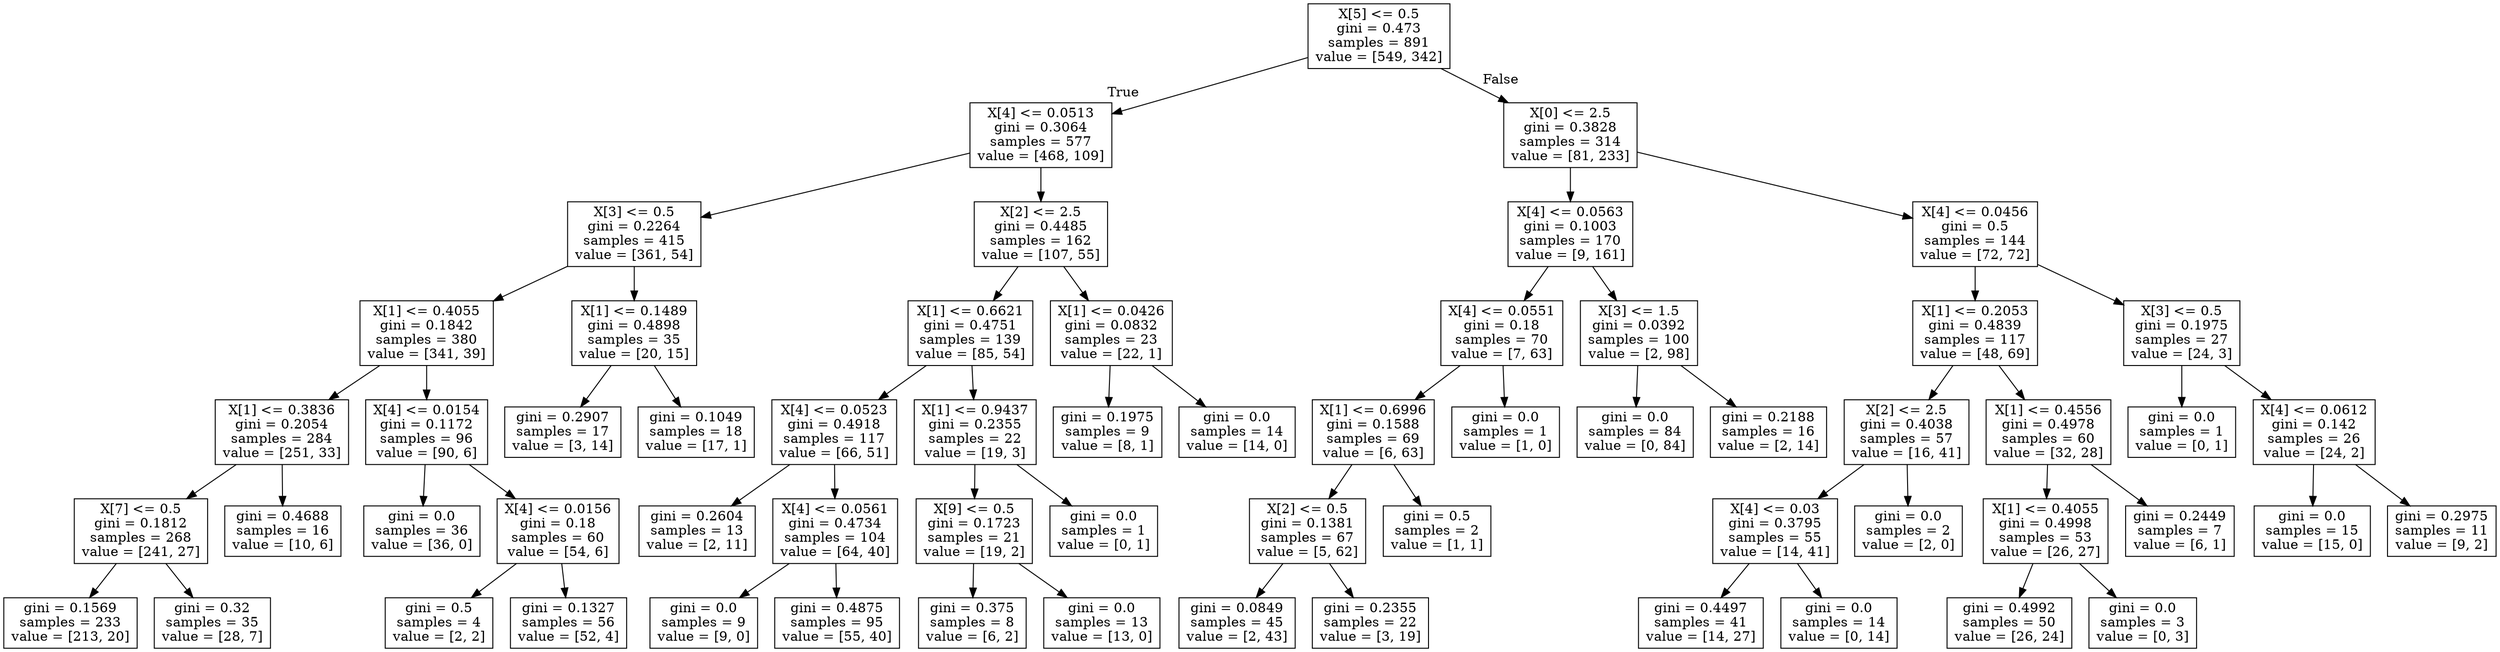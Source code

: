 digraph Tree {
node [shape=box] ;
0 [label="X[5] <= 0.5\ngini = 0.473\nsamples = 891\nvalue = [549, 342]"] ;
1 [label="X[4] <= 0.0513\ngini = 0.3064\nsamples = 577\nvalue = [468, 109]"] ;
0 -> 1 [labeldistance=2.5, labelangle=45, headlabel="True"] ;
2 [label="X[3] <= 0.5\ngini = 0.2264\nsamples = 415\nvalue = [361, 54]"] ;
1 -> 2 ;
3 [label="X[1] <= 0.4055\ngini = 0.1842\nsamples = 380\nvalue = [341, 39]"] ;
2 -> 3 ;
4 [label="X[1] <= 0.3836\ngini = 0.2054\nsamples = 284\nvalue = [251, 33]"] ;
3 -> 4 ;
5 [label="X[7] <= 0.5\ngini = 0.1812\nsamples = 268\nvalue = [241, 27]"] ;
4 -> 5 ;
6 [label="gini = 0.1569\nsamples = 233\nvalue = [213, 20]"] ;
5 -> 6 ;
7 [label="gini = 0.32\nsamples = 35\nvalue = [28, 7]"] ;
5 -> 7 ;
8 [label="gini = 0.4688\nsamples = 16\nvalue = [10, 6]"] ;
4 -> 8 ;
9 [label="X[4] <= 0.0154\ngini = 0.1172\nsamples = 96\nvalue = [90, 6]"] ;
3 -> 9 ;
10 [label="gini = 0.0\nsamples = 36\nvalue = [36, 0]"] ;
9 -> 10 ;
11 [label="X[4] <= 0.0156\ngini = 0.18\nsamples = 60\nvalue = [54, 6]"] ;
9 -> 11 ;
12 [label="gini = 0.5\nsamples = 4\nvalue = [2, 2]"] ;
11 -> 12 ;
13 [label="gini = 0.1327\nsamples = 56\nvalue = [52, 4]"] ;
11 -> 13 ;
14 [label="X[1] <= 0.1489\ngini = 0.4898\nsamples = 35\nvalue = [20, 15]"] ;
2 -> 14 ;
15 [label="gini = 0.2907\nsamples = 17\nvalue = [3, 14]"] ;
14 -> 15 ;
16 [label="gini = 0.1049\nsamples = 18\nvalue = [17, 1]"] ;
14 -> 16 ;
17 [label="X[2] <= 2.5\ngini = 0.4485\nsamples = 162\nvalue = [107, 55]"] ;
1 -> 17 ;
18 [label="X[1] <= 0.6621\ngini = 0.4751\nsamples = 139\nvalue = [85, 54]"] ;
17 -> 18 ;
19 [label="X[4] <= 0.0523\ngini = 0.4918\nsamples = 117\nvalue = [66, 51]"] ;
18 -> 19 ;
20 [label="gini = 0.2604\nsamples = 13\nvalue = [2, 11]"] ;
19 -> 20 ;
21 [label="X[4] <= 0.0561\ngini = 0.4734\nsamples = 104\nvalue = [64, 40]"] ;
19 -> 21 ;
22 [label="gini = 0.0\nsamples = 9\nvalue = [9, 0]"] ;
21 -> 22 ;
23 [label="gini = 0.4875\nsamples = 95\nvalue = [55, 40]"] ;
21 -> 23 ;
24 [label="X[1] <= 0.9437\ngini = 0.2355\nsamples = 22\nvalue = [19, 3]"] ;
18 -> 24 ;
25 [label="X[9] <= 0.5\ngini = 0.1723\nsamples = 21\nvalue = [19, 2]"] ;
24 -> 25 ;
26 [label="gini = 0.375\nsamples = 8\nvalue = [6, 2]"] ;
25 -> 26 ;
27 [label="gini = 0.0\nsamples = 13\nvalue = [13, 0]"] ;
25 -> 27 ;
28 [label="gini = 0.0\nsamples = 1\nvalue = [0, 1]"] ;
24 -> 28 ;
29 [label="X[1] <= 0.0426\ngini = 0.0832\nsamples = 23\nvalue = [22, 1]"] ;
17 -> 29 ;
30 [label="gini = 0.1975\nsamples = 9\nvalue = [8, 1]"] ;
29 -> 30 ;
31 [label="gini = 0.0\nsamples = 14\nvalue = [14, 0]"] ;
29 -> 31 ;
32 [label="X[0] <= 2.5\ngini = 0.3828\nsamples = 314\nvalue = [81, 233]"] ;
0 -> 32 [labeldistance=2.5, labelangle=-45, headlabel="False"] ;
33 [label="X[4] <= 0.0563\ngini = 0.1003\nsamples = 170\nvalue = [9, 161]"] ;
32 -> 33 ;
34 [label="X[4] <= 0.0551\ngini = 0.18\nsamples = 70\nvalue = [7, 63]"] ;
33 -> 34 ;
35 [label="X[1] <= 0.6996\ngini = 0.1588\nsamples = 69\nvalue = [6, 63]"] ;
34 -> 35 ;
36 [label="X[2] <= 0.5\ngini = 0.1381\nsamples = 67\nvalue = [5, 62]"] ;
35 -> 36 ;
37 [label="gini = 0.0849\nsamples = 45\nvalue = [2, 43]"] ;
36 -> 37 ;
38 [label="gini = 0.2355\nsamples = 22\nvalue = [3, 19]"] ;
36 -> 38 ;
39 [label="gini = 0.5\nsamples = 2\nvalue = [1, 1]"] ;
35 -> 39 ;
40 [label="gini = 0.0\nsamples = 1\nvalue = [1, 0]"] ;
34 -> 40 ;
41 [label="X[3] <= 1.5\ngini = 0.0392\nsamples = 100\nvalue = [2, 98]"] ;
33 -> 41 ;
42 [label="gini = 0.0\nsamples = 84\nvalue = [0, 84]"] ;
41 -> 42 ;
43 [label="gini = 0.2188\nsamples = 16\nvalue = [2, 14]"] ;
41 -> 43 ;
44 [label="X[4] <= 0.0456\ngini = 0.5\nsamples = 144\nvalue = [72, 72]"] ;
32 -> 44 ;
45 [label="X[1] <= 0.2053\ngini = 0.4839\nsamples = 117\nvalue = [48, 69]"] ;
44 -> 45 ;
46 [label="X[2] <= 2.5\ngini = 0.4038\nsamples = 57\nvalue = [16, 41]"] ;
45 -> 46 ;
47 [label="X[4] <= 0.03\ngini = 0.3795\nsamples = 55\nvalue = [14, 41]"] ;
46 -> 47 ;
48 [label="gini = 0.4497\nsamples = 41\nvalue = [14, 27]"] ;
47 -> 48 ;
49 [label="gini = 0.0\nsamples = 14\nvalue = [0, 14]"] ;
47 -> 49 ;
50 [label="gini = 0.0\nsamples = 2\nvalue = [2, 0]"] ;
46 -> 50 ;
51 [label="X[1] <= 0.4556\ngini = 0.4978\nsamples = 60\nvalue = [32, 28]"] ;
45 -> 51 ;
52 [label="X[1] <= 0.4055\ngini = 0.4998\nsamples = 53\nvalue = [26, 27]"] ;
51 -> 52 ;
53 [label="gini = 0.4992\nsamples = 50\nvalue = [26, 24]"] ;
52 -> 53 ;
54 [label="gini = 0.0\nsamples = 3\nvalue = [0, 3]"] ;
52 -> 54 ;
55 [label="gini = 0.2449\nsamples = 7\nvalue = [6, 1]"] ;
51 -> 55 ;
56 [label="X[3] <= 0.5\ngini = 0.1975\nsamples = 27\nvalue = [24, 3]"] ;
44 -> 56 ;
57 [label="gini = 0.0\nsamples = 1\nvalue = [0, 1]"] ;
56 -> 57 ;
58 [label="X[4] <= 0.0612\ngini = 0.142\nsamples = 26\nvalue = [24, 2]"] ;
56 -> 58 ;
59 [label="gini = 0.0\nsamples = 15\nvalue = [15, 0]"] ;
58 -> 59 ;
60 [label="gini = 0.2975\nsamples = 11\nvalue = [9, 2]"] ;
58 -> 60 ;
}